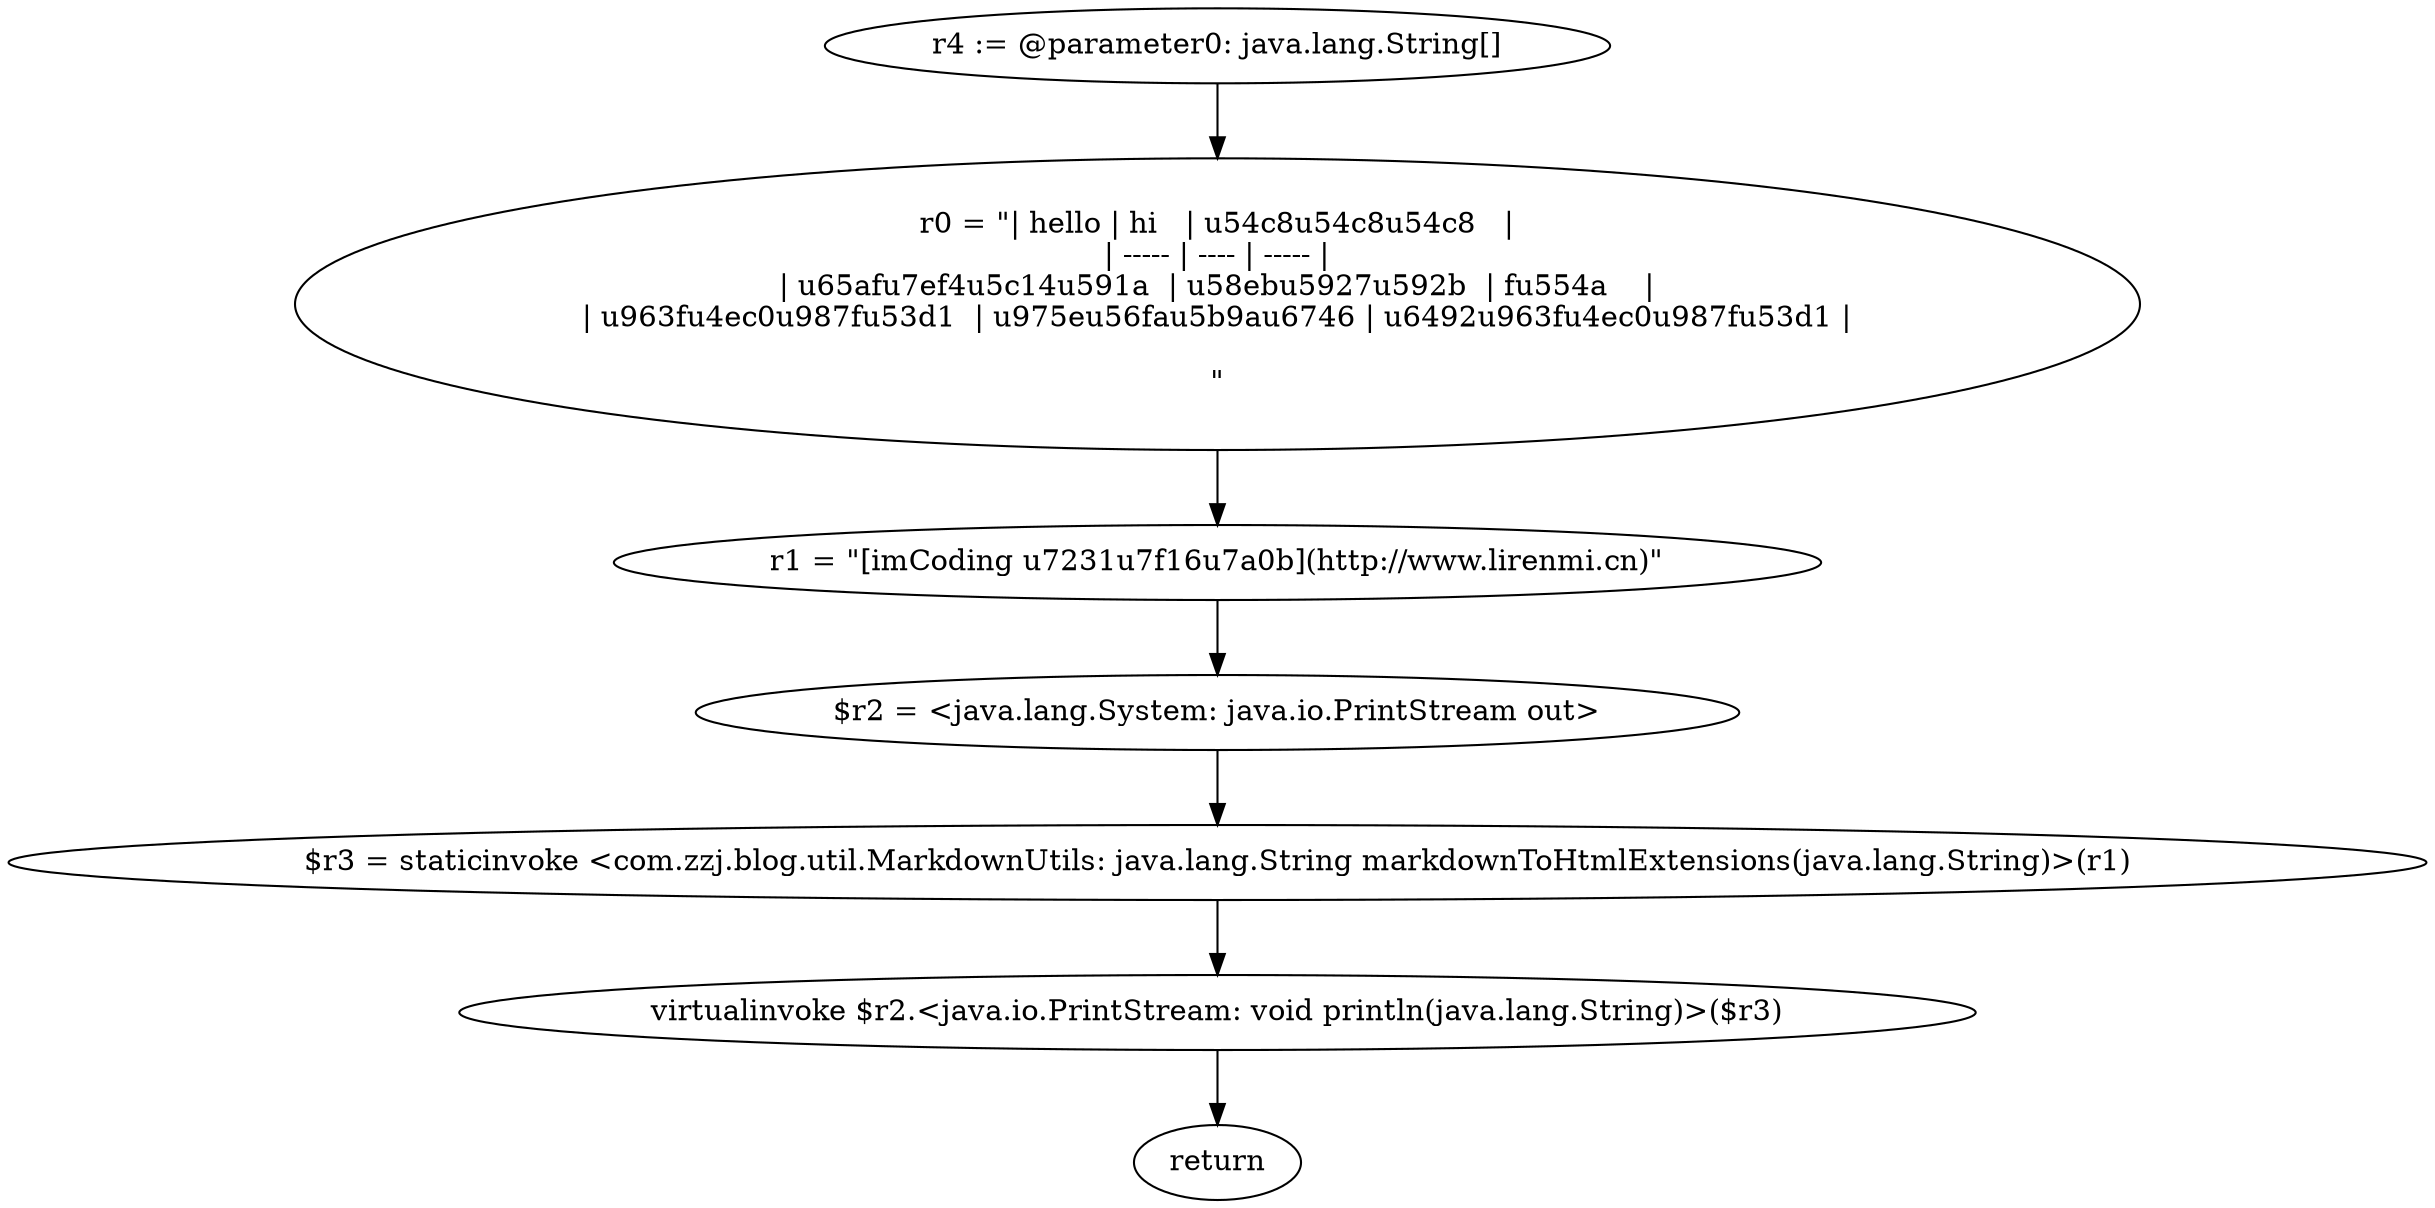 digraph "unitGraph" {
    "r4 := @parameter0: java.lang.String[]"
    "r0 = \"| hello | hi   | \u54c8\u54c8\u54c8   |\n| ----- | ---- | ----- |\n| \u65af\u7ef4\u5c14\u591a  | \u58eb\u5927\u592b  | f\u554a    |\n| \u963f\u4ec0\u987f\u53d1  | \u975e\u56fa\u5b9a\u6746 | \u6492\u963f\u4ec0\u987f\u53d1 |\n\n\""
    "r1 = \"[imCoding \u7231\u7f16\u7a0b](http://www.lirenmi.cn)\""
    "$r2 = <java.lang.System: java.io.PrintStream out>"
    "$r3 = staticinvoke <com.zzj.blog.util.MarkdownUtils: java.lang.String markdownToHtmlExtensions(java.lang.String)>(r1)"
    "virtualinvoke $r2.<java.io.PrintStream: void println(java.lang.String)>($r3)"
    "return"
    "r4 := @parameter0: java.lang.String[]"->"r0 = \"| hello | hi   | \u54c8\u54c8\u54c8   |\n| ----- | ---- | ----- |\n| \u65af\u7ef4\u5c14\u591a  | \u58eb\u5927\u592b  | f\u554a    |\n| \u963f\u4ec0\u987f\u53d1  | \u975e\u56fa\u5b9a\u6746 | \u6492\u963f\u4ec0\u987f\u53d1 |\n\n\"";
    "r0 = \"| hello | hi   | \u54c8\u54c8\u54c8   |\n| ----- | ---- | ----- |\n| \u65af\u7ef4\u5c14\u591a  | \u58eb\u5927\u592b  | f\u554a    |\n| \u963f\u4ec0\u987f\u53d1  | \u975e\u56fa\u5b9a\u6746 | \u6492\u963f\u4ec0\u987f\u53d1 |\n\n\""->"r1 = \"[imCoding \u7231\u7f16\u7a0b](http://www.lirenmi.cn)\"";
    "r1 = \"[imCoding \u7231\u7f16\u7a0b](http://www.lirenmi.cn)\""->"$r2 = <java.lang.System: java.io.PrintStream out>";
    "$r2 = <java.lang.System: java.io.PrintStream out>"->"$r3 = staticinvoke <com.zzj.blog.util.MarkdownUtils: java.lang.String markdownToHtmlExtensions(java.lang.String)>(r1)";
    "$r3 = staticinvoke <com.zzj.blog.util.MarkdownUtils: java.lang.String markdownToHtmlExtensions(java.lang.String)>(r1)"->"virtualinvoke $r2.<java.io.PrintStream: void println(java.lang.String)>($r3)";
    "virtualinvoke $r2.<java.io.PrintStream: void println(java.lang.String)>($r3)"->"return";
}
